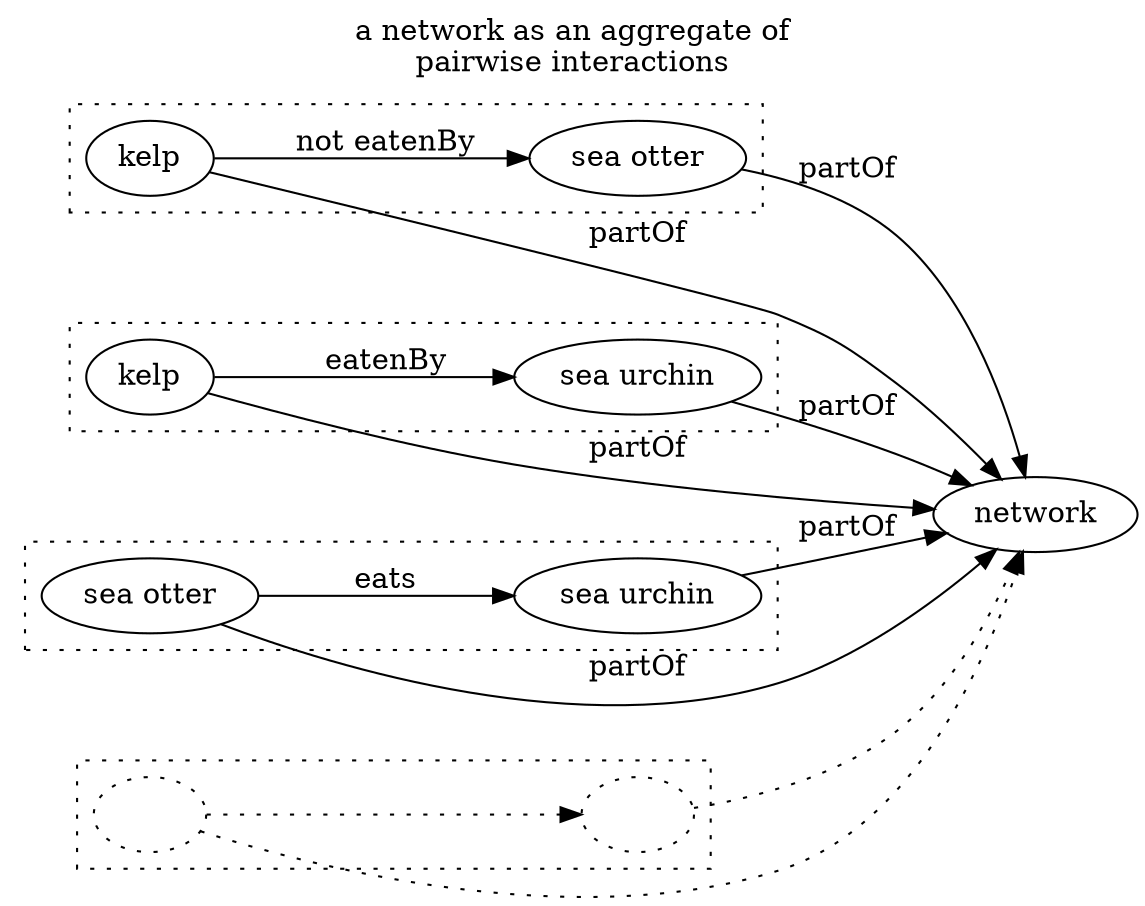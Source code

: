 digraph pairwise {
    rankdir=LR;
    labelloc="t";
    label="a network as an aggregate of\npairwise interactions";
    
    a0 [label="kelp"];
    a1 [label="kelp"];
    
    b0 [label="sea otter"];
    b1 [label="sea otter"];
    
    c0 [label="sea urchin"];
    c1 [label="sea urchin"];
    
    empty0 [label="", style = dotted];
    empty1 [label="", style = dotted];

    subgraph cluster0 {
      label = "";
      style = dotted;
      a0 -> b0 [label="not eatenBy"];
    }

    subgraph cluster1 {
      label = "";
      style = dotted;
      a1 -> c0 [label="eatenBy"];
    }

    subgraph cluster2 {
      label = "";
      style = dotted;
      b1 -> c1 [label="eats"];
    }
   
    subgraph cluster3 {
      label = "";
      style = dotted;
      empty0 -> empty1 [label="", style = dotted];
    }

    n [label="network"]

    a0 -> n [label="partOf"];
    a1 -> n [label="partOf"];
    
    b0 -> n [label="partOf"];
    b1 -> n [label="partOf"];
    
    c0 -> n [label="partOf"];
    c1 -> n [label="partOf"];
    
    empty0 -> n [style=dotted];
    empty1 -> n [style=dotted];
}

